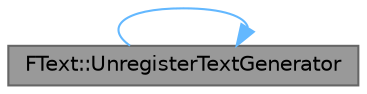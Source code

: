 digraph "FText::UnregisterTextGenerator"
{
 // INTERACTIVE_SVG=YES
 // LATEX_PDF_SIZE
  bgcolor="transparent";
  edge [fontname=Helvetica,fontsize=10,labelfontname=Helvetica,labelfontsize=10];
  node [fontname=Helvetica,fontsize=10,shape=box,height=0.2,width=0.4];
  rankdir="LR";
  Node1 [id="Node000001",label="FText::UnregisterTextGenerator",height=0.2,width=0.4,color="gray40", fillcolor="grey60", style="filled", fontcolor="black",tooltip="Unregisters a standard text generator factory function."];
  Node1 -> Node1 [id="edge1_Node000001_Node000001",color="steelblue1",style="solid",tooltip=" "];
}

